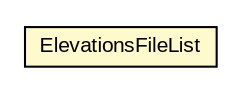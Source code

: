 #!/usr/local/bin/dot
#
# Class diagram 
# Generated by UMLGraph version R5_6-24-gf6e263 (http://www.umlgraph.org/)
#

digraph G {
	edge [fontname="arial",fontsize=10,labelfontname="arial",labelfontsize=10];
	node [fontname="arial",fontsize=10,shape=plaintext];
	nodesep=0.25;
	ranksep=0.5;
	// edu.arizona.biosemantics.semanticmarkup.markupelement.elevation.model.ElevationsFileList
	c64938 [label=<<table title="edu.arizona.biosemantics.semanticmarkup.markupelement.elevation.model.ElevationsFileList" border="0" cellborder="1" cellspacing="0" cellpadding="2" port="p" bgcolor="lemonChiffon" href="./ElevationsFileList.html">
		<tr><td><table border="0" cellspacing="0" cellpadding="1">
<tr><td align="center" balign="center"> ElevationsFileList </td></tr>
		</table></td></tr>
		</table>>, URL="./ElevationsFileList.html", fontname="arial", fontcolor="black", fontsize=10.0];
}

